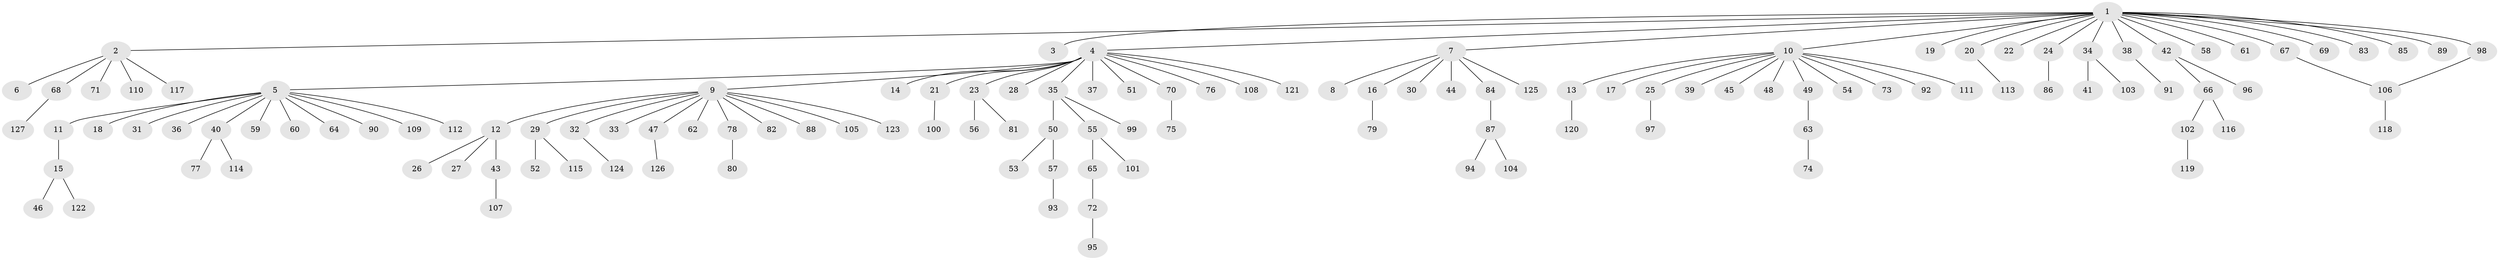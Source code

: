 // Generated by graph-tools (version 1.1) at 2025/46/03/09/25 04:46:51]
// undirected, 127 vertices, 127 edges
graph export_dot {
graph [start="1"]
  node [color=gray90,style=filled];
  1;
  2;
  3;
  4;
  5;
  6;
  7;
  8;
  9;
  10;
  11;
  12;
  13;
  14;
  15;
  16;
  17;
  18;
  19;
  20;
  21;
  22;
  23;
  24;
  25;
  26;
  27;
  28;
  29;
  30;
  31;
  32;
  33;
  34;
  35;
  36;
  37;
  38;
  39;
  40;
  41;
  42;
  43;
  44;
  45;
  46;
  47;
  48;
  49;
  50;
  51;
  52;
  53;
  54;
  55;
  56;
  57;
  58;
  59;
  60;
  61;
  62;
  63;
  64;
  65;
  66;
  67;
  68;
  69;
  70;
  71;
  72;
  73;
  74;
  75;
  76;
  77;
  78;
  79;
  80;
  81;
  82;
  83;
  84;
  85;
  86;
  87;
  88;
  89;
  90;
  91;
  92;
  93;
  94;
  95;
  96;
  97;
  98;
  99;
  100;
  101;
  102;
  103;
  104;
  105;
  106;
  107;
  108;
  109;
  110;
  111;
  112;
  113;
  114;
  115;
  116;
  117;
  118;
  119;
  120;
  121;
  122;
  123;
  124;
  125;
  126;
  127;
  1 -- 2;
  1 -- 3;
  1 -- 4;
  1 -- 7;
  1 -- 10;
  1 -- 19;
  1 -- 20;
  1 -- 22;
  1 -- 24;
  1 -- 34;
  1 -- 38;
  1 -- 42;
  1 -- 58;
  1 -- 61;
  1 -- 67;
  1 -- 69;
  1 -- 83;
  1 -- 85;
  1 -- 89;
  1 -- 98;
  2 -- 6;
  2 -- 68;
  2 -- 71;
  2 -- 110;
  2 -- 117;
  4 -- 5;
  4 -- 9;
  4 -- 14;
  4 -- 21;
  4 -- 23;
  4 -- 28;
  4 -- 35;
  4 -- 37;
  4 -- 51;
  4 -- 70;
  4 -- 76;
  4 -- 108;
  4 -- 121;
  5 -- 11;
  5 -- 18;
  5 -- 31;
  5 -- 36;
  5 -- 40;
  5 -- 59;
  5 -- 60;
  5 -- 64;
  5 -- 90;
  5 -- 109;
  5 -- 112;
  7 -- 8;
  7 -- 16;
  7 -- 30;
  7 -- 44;
  7 -- 84;
  7 -- 125;
  9 -- 12;
  9 -- 29;
  9 -- 32;
  9 -- 33;
  9 -- 47;
  9 -- 62;
  9 -- 78;
  9 -- 82;
  9 -- 88;
  9 -- 105;
  9 -- 123;
  10 -- 13;
  10 -- 17;
  10 -- 25;
  10 -- 39;
  10 -- 45;
  10 -- 48;
  10 -- 49;
  10 -- 54;
  10 -- 73;
  10 -- 92;
  10 -- 111;
  11 -- 15;
  12 -- 26;
  12 -- 27;
  12 -- 43;
  13 -- 120;
  15 -- 46;
  15 -- 122;
  16 -- 79;
  20 -- 113;
  21 -- 100;
  23 -- 56;
  23 -- 81;
  24 -- 86;
  25 -- 97;
  29 -- 52;
  29 -- 115;
  32 -- 124;
  34 -- 41;
  34 -- 103;
  35 -- 50;
  35 -- 55;
  35 -- 99;
  38 -- 91;
  40 -- 77;
  40 -- 114;
  42 -- 66;
  42 -- 96;
  43 -- 107;
  47 -- 126;
  49 -- 63;
  50 -- 53;
  50 -- 57;
  55 -- 65;
  55 -- 101;
  57 -- 93;
  63 -- 74;
  65 -- 72;
  66 -- 102;
  66 -- 116;
  67 -- 106;
  68 -- 127;
  70 -- 75;
  72 -- 95;
  78 -- 80;
  84 -- 87;
  87 -- 94;
  87 -- 104;
  98 -- 106;
  102 -- 119;
  106 -- 118;
}
